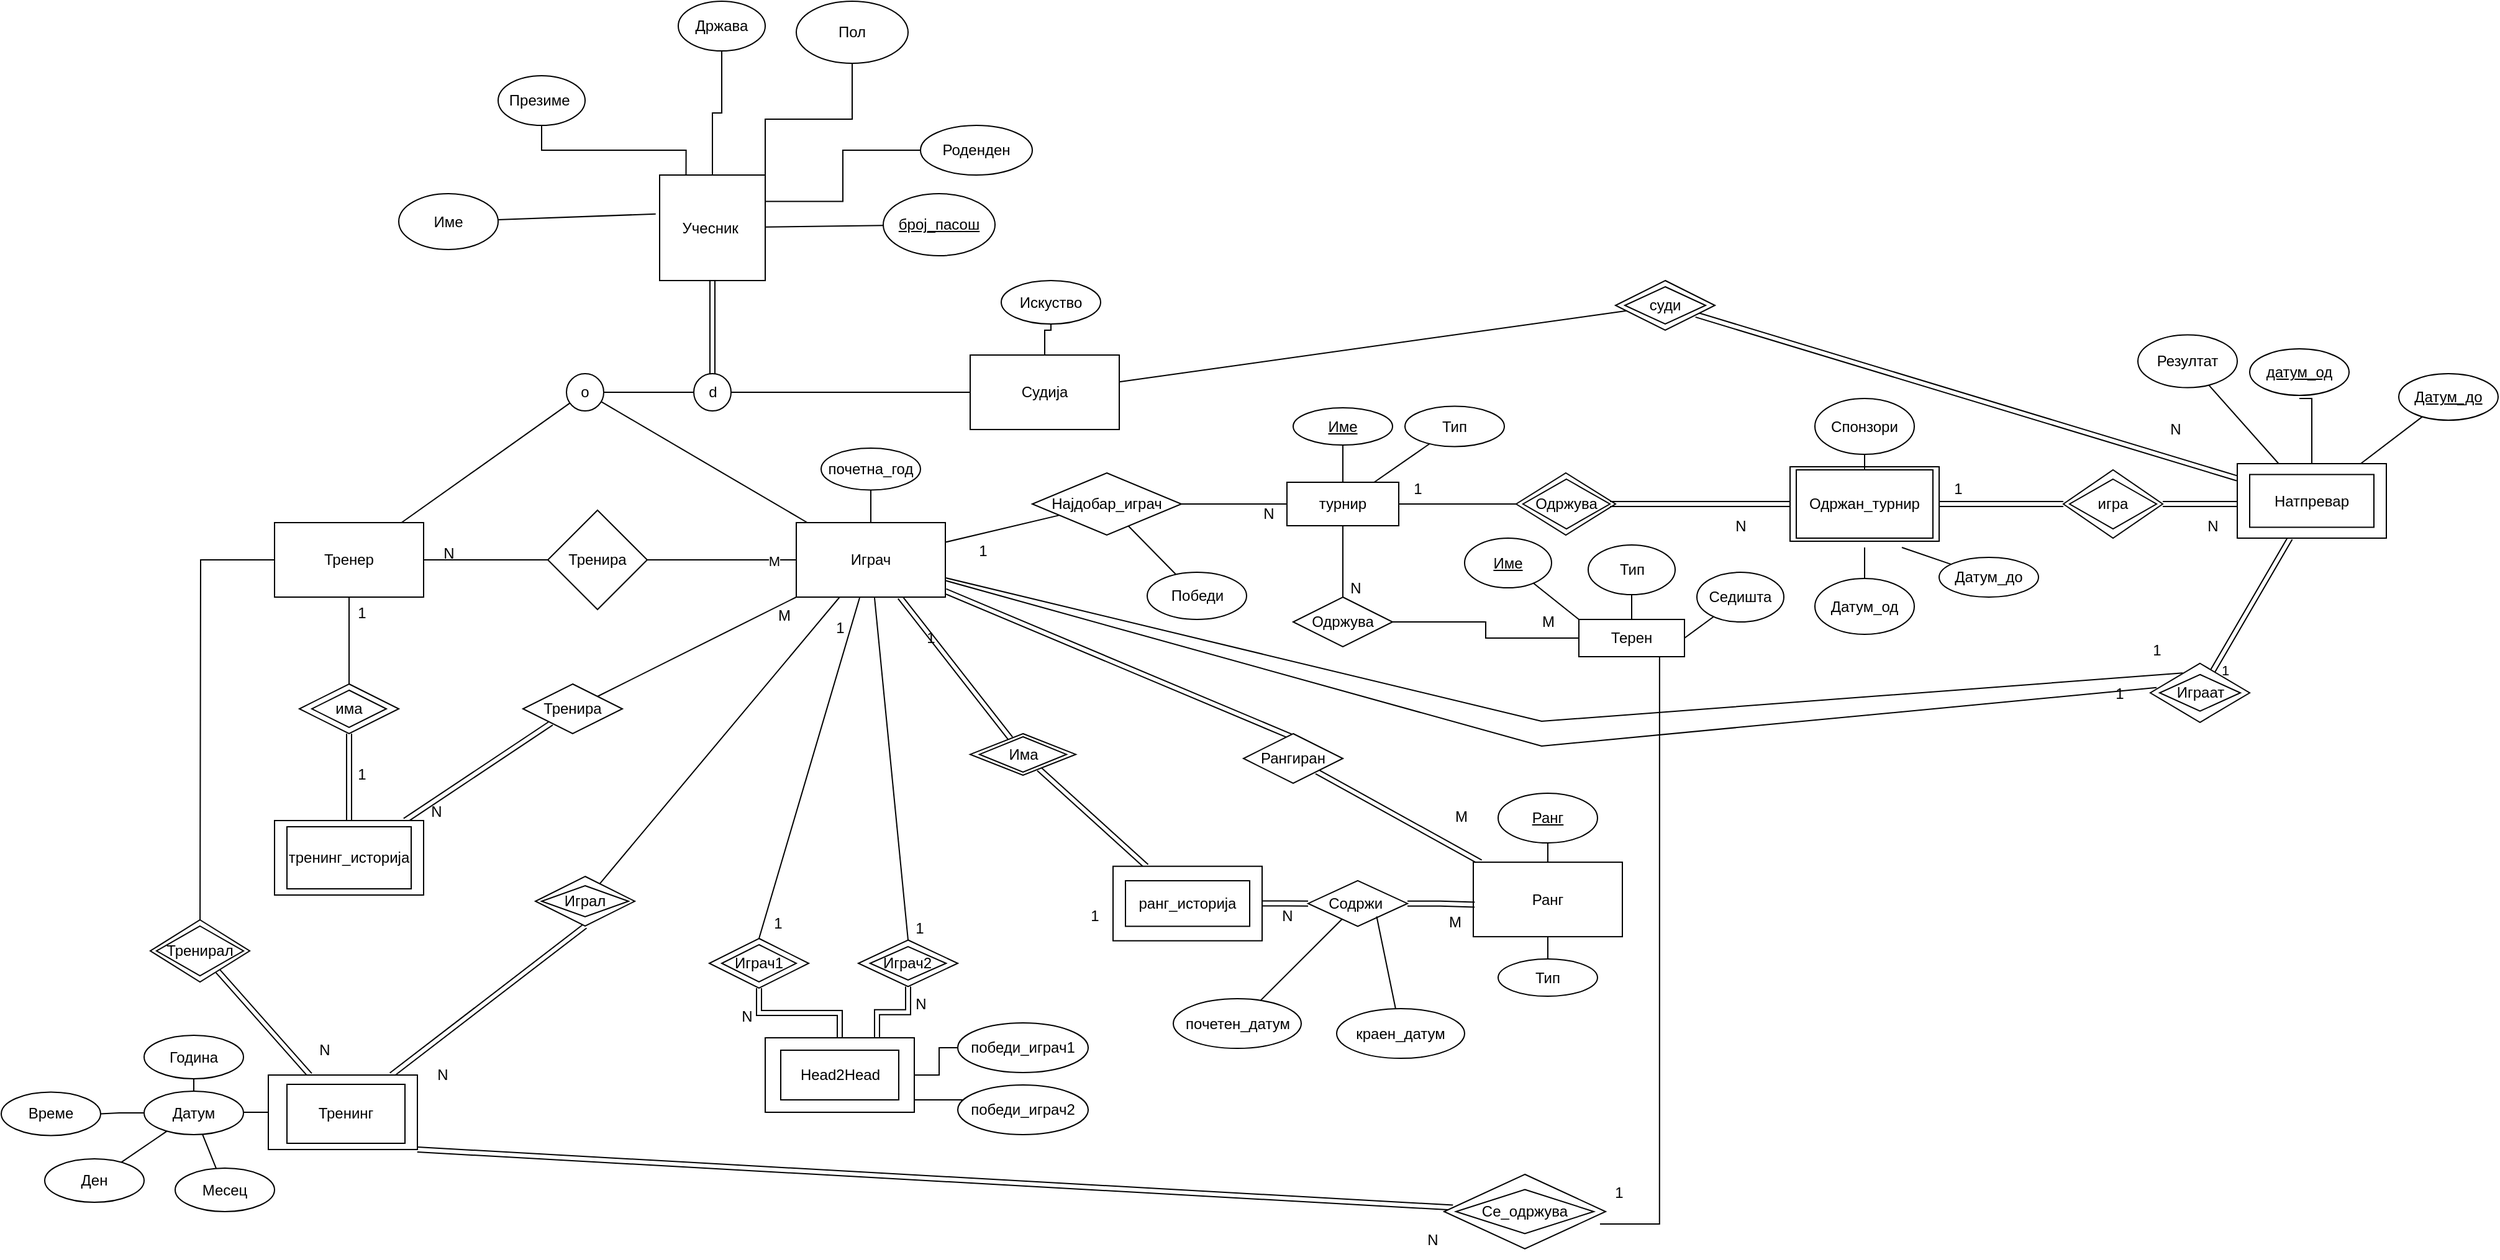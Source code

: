 <mxfile version="24.7.17">
  <diagram name="Page-1" id="1AF53BzrMlz5w-uG3z8q">
    <mxGraphModel dx="2288" dy="1033" grid="1" gridSize="10" guides="1" tooltips="1" connect="1" arrows="1" fold="1" page="1" pageScale="1" pageWidth="827" pageHeight="1169" math="0" shadow="0">
      <root>
        <mxCell id="0" />
        <mxCell id="1" parent="0" />
        <mxCell id="jtV1YDejPFFgnhrzzbx9-8" value="" style="edgeStyle=orthogonalEdgeStyle;rounded=0;orthogonalLoop=1;jettySize=auto;html=1;endArrow=none;endFill=0;" edge="1" parent="1" source="jtV1YDejPFFgnhrzzbx9-1" target="jtV1YDejPFFgnhrzzbx9-7">
          <mxGeometry relative="1" as="geometry" />
        </mxCell>
        <mxCell id="jtV1YDejPFFgnhrzzbx9-19" value="" style="rounded=0;orthogonalLoop=1;jettySize=auto;html=1;endArrow=none;endFill=0;" edge="1" parent="1" source="jtV1YDejPFFgnhrzzbx9-1" target="jtV1YDejPFFgnhrzzbx9-18">
          <mxGeometry relative="1" as="geometry" />
        </mxCell>
        <mxCell id="jtV1YDejPFFgnhrzzbx9-22" value="" style="edgeStyle=orthogonalEdgeStyle;rounded=0;orthogonalLoop=1;jettySize=auto;html=1;endArrow=none;endFill=0;shape=link;" edge="1" parent="1" source="jtV1YDejPFFgnhrzzbx9-1" target="jtV1YDejPFFgnhrzzbx9-21">
          <mxGeometry relative="1" as="geometry" />
        </mxCell>
        <mxCell id="jtV1YDejPFFgnhrzzbx9-1" value="Учесник&amp;nbsp;" style="whiteSpace=wrap;html=1;aspect=fixed;" vertex="1" parent="1">
          <mxGeometry x="220" y="260" width="85" height="85" as="geometry" />
        </mxCell>
        <mxCell id="jtV1YDejPFFgnhrzzbx9-7" value="Држава" style="ellipse;whiteSpace=wrap;html=1;" vertex="1" parent="1">
          <mxGeometry x="235" y="120" width="70" height="40" as="geometry" />
        </mxCell>
        <mxCell id="jtV1YDejPFFgnhrzzbx9-10" value="" style="edgeStyle=orthogonalEdgeStyle;rounded=0;orthogonalLoop=1;jettySize=auto;html=1;endArrow=none;endFill=0;exitX=1;exitY=0;exitDx=0;exitDy=0;" edge="1" target="jtV1YDejPFFgnhrzzbx9-11" parent="1" source="jtV1YDejPFFgnhrzzbx9-1">
          <mxGeometry relative="1" as="geometry">
            <mxPoint x="410" y="240" as="sourcePoint" />
          </mxGeometry>
        </mxCell>
        <mxCell id="jtV1YDejPFFgnhrzzbx9-11" value="Пол" style="ellipse;whiteSpace=wrap;html=1;" vertex="1" parent="1">
          <mxGeometry x="330" y="120" width="90" height="50" as="geometry" />
        </mxCell>
        <mxCell id="jtV1YDejPFFgnhrzzbx9-12" value="" style="edgeStyle=orthogonalEdgeStyle;rounded=0;orthogonalLoop=1;jettySize=auto;html=1;endArrow=none;endFill=0;exitX=1;exitY=0.25;exitDx=0;exitDy=0;entryX=0;entryY=0.5;entryDx=0;entryDy=0;" edge="1" target="jtV1YDejPFFgnhrzzbx9-13" parent="1" source="jtV1YDejPFFgnhrzzbx9-1">
          <mxGeometry relative="1" as="geometry">
            <mxPoint x="680" y="215" as="sourcePoint" />
          </mxGeometry>
        </mxCell>
        <mxCell id="jtV1YDejPFFgnhrzzbx9-13" value="Роденден" style="ellipse;whiteSpace=wrap;html=1;" vertex="1" parent="1">
          <mxGeometry x="430" y="220" width="90" height="40" as="geometry" />
        </mxCell>
        <mxCell id="jtV1YDejPFFgnhrzzbx9-14" value="" style="edgeStyle=orthogonalEdgeStyle;rounded=0;orthogonalLoop=1;jettySize=auto;html=1;endArrow=none;endFill=0;exitX=0.25;exitY=0;exitDx=0;exitDy=0;" edge="1" target="jtV1YDejPFFgnhrzzbx9-15" parent="1" source="jtV1YDejPFFgnhrzzbx9-1">
          <mxGeometry relative="1" as="geometry">
            <mxPoint x="120" y="310" as="sourcePoint" />
          </mxGeometry>
        </mxCell>
        <mxCell id="jtV1YDejPFFgnhrzzbx9-15" value="Презиме&amp;nbsp;" style="ellipse;whiteSpace=wrap;html=1;" vertex="1" parent="1">
          <mxGeometry x="90" y="180" width="70" height="40" as="geometry" />
        </mxCell>
        <mxCell id="jtV1YDejPFFgnhrzzbx9-16" value="" style="rounded=0;orthogonalLoop=1;jettySize=auto;html=1;endArrow=none;endFill=0;exitX=-0.037;exitY=0.369;exitDx=0;exitDy=0;exitPerimeter=0;" edge="1" target="jtV1YDejPFFgnhrzzbx9-17" parent="1" source="jtV1YDejPFFgnhrzzbx9-1">
          <mxGeometry relative="1" as="geometry">
            <mxPoint x="170" y="510" as="sourcePoint" />
          </mxGeometry>
        </mxCell>
        <mxCell id="jtV1YDejPFFgnhrzzbx9-17" value="Име" style="ellipse;whiteSpace=wrap;html=1;" vertex="1" parent="1">
          <mxGeometry x="10" y="275" width="80" height="45" as="geometry" />
        </mxCell>
        <mxCell id="jtV1YDejPFFgnhrzzbx9-18" value="&lt;u&gt;број_пасош&lt;/u&gt;" style="ellipse;whiteSpace=wrap;html=1;" vertex="1" parent="1">
          <mxGeometry x="400" y="275" width="90" height="50" as="geometry" />
        </mxCell>
        <mxCell id="jtV1YDejPFFgnhrzzbx9-26" value="" style="edgeStyle=orthogonalEdgeStyle;rounded=0;orthogonalLoop=1;jettySize=auto;html=1;endArrow=none;endFill=0;" edge="1" parent="1" source="jtV1YDejPFFgnhrzzbx9-21" target="jtV1YDejPFFgnhrzzbx9-25">
          <mxGeometry relative="1" as="geometry" />
        </mxCell>
        <mxCell id="jtV1YDejPFFgnhrzzbx9-39" value="" style="edgeStyle=orthogonalEdgeStyle;rounded=0;orthogonalLoop=1;jettySize=auto;html=1;endArrow=none;endFill=0;" edge="1" parent="1" source="jtV1YDejPFFgnhrzzbx9-21" target="jtV1YDejPFFgnhrzzbx9-38">
          <mxGeometry relative="1" as="geometry" />
        </mxCell>
        <mxCell id="jtV1YDejPFFgnhrzzbx9-21" value="d" style="ellipse;whiteSpace=wrap;html=1;" vertex="1" parent="1">
          <mxGeometry x="247.5" y="420" width="30" height="30" as="geometry" />
        </mxCell>
        <mxCell id="jtV1YDejPFFgnhrzzbx9-28" value="" style="rounded=0;orthogonalLoop=1;jettySize=auto;html=1;endArrow=none;endFill=0;" edge="1" parent="1" source="jtV1YDejPFFgnhrzzbx9-25" target="jtV1YDejPFFgnhrzzbx9-27">
          <mxGeometry relative="1" as="geometry" />
        </mxCell>
        <mxCell id="jtV1YDejPFFgnhrzzbx9-31" value="" style="rounded=0;orthogonalLoop=1;jettySize=auto;html=1;endArrow=none;endFill=0;" edge="1" parent="1" source="jtV1YDejPFFgnhrzzbx9-25" target="jtV1YDejPFFgnhrzzbx9-30">
          <mxGeometry relative="1" as="geometry" />
        </mxCell>
        <mxCell id="jtV1YDejPFFgnhrzzbx9-25" value="o" style="ellipse;whiteSpace=wrap;html=1;" vertex="1" parent="1">
          <mxGeometry x="145" y="420" width="30" height="30" as="geometry" />
        </mxCell>
        <mxCell id="jtV1YDejPFFgnhrzzbx9-34" style="edgeStyle=orthogonalEdgeStyle;rounded=0;orthogonalLoop=1;jettySize=auto;html=1;exitX=0;exitY=0.5;exitDx=0;exitDy=0;entryX=1;entryY=0.5;entryDx=0;entryDy=0;endArrow=none;endFill=0;" edge="1" parent="1" source="jtV1YDejPFFgnhrzzbx9-27" target="jtV1YDejPFFgnhrzzbx9-32">
          <mxGeometry relative="1" as="geometry" />
        </mxCell>
        <mxCell id="jtV1YDejPFFgnhrzzbx9-37" value="M" style="edgeLabel;html=1;align=center;verticalAlign=middle;resizable=0;points=[];" vertex="1" connectable="0" parent="jtV1YDejPFFgnhrzzbx9-34">
          <mxGeometry x="-0.7" y="1" relative="1" as="geometry">
            <mxPoint as="offset" />
          </mxGeometry>
        </mxCell>
        <mxCell id="jtV1YDejPFFgnhrzzbx9-57" value="" style="edgeStyle=orthogonalEdgeStyle;rounded=0;orthogonalLoop=1;jettySize=auto;html=1;endArrow=none;endFill=0;" edge="1" parent="1" source="jtV1YDejPFFgnhrzzbx9-27" target="jtV1YDejPFFgnhrzzbx9-56">
          <mxGeometry relative="1" as="geometry" />
        </mxCell>
        <mxCell id="jtV1YDejPFFgnhrzzbx9-87" value="" style="rounded=0;orthogonalLoop=1;jettySize=auto;html=1;endArrow=none;endFill=0;entryX=0.5;entryY=0;entryDx=0;entryDy=0;" edge="1" parent="1" source="jtV1YDejPFFgnhrzzbx9-27" target="jtV1YDejPFFgnhrzzbx9-90">
          <mxGeometry relative="1" as="geometry">
            <mxPoint x="340" y="790" as="targetPoint" />
          </mxGeometry>
        </mxCell>
        <mxCell id="jtV1YDejPFFgnhrzzbx9-89" value="" style="rounded=0;orthogonalLoop=1;jettySize=auto;html=1;endArrow=none;endFill=0;entryX=0.5;entryY=0;entryDx=0;entryDy=0;" edge="1" parent="1" source="jtV1YDejPFFgnhrzzbx9-27" target="jtV1YDejPFFgnhrzzbx9-88">
          <mxGeometry relative="1" as="geometry">
            <mxPoint x="420" y="800" as="targetPoint" />
          </mxGeometry>
        </mxCell>
        <mxCell id="jtV1YDejPFFgnhrzzbx9-124" value="" style="rounded=0;orthogonalLoop=1;jettySize=auto;html=1;shape=link;" edge="1" parent="1" source="jtV1YDejPFFgnhrzzbx9-27" target="jtV1YDejPFFgnhrzzbx9-123">
          <mxGeometry relative="1" as="geometry" />
        </mxCell>
        <mxCell id="jtV1YDejPFFgnhrzzbx9-135" value="" style="rounded=0;orthogonalLoop=1;jettySize=auto;html=1;endArrow=none;endFill=0;shape=link;" edge="1" parent="1" source="jtV1YDejPFFgnhrzzbx9-27">
          <mxGeometry relative="1" as="geometry">
            <mxPoint x="730" y="713" as="targetPoint" />
          </mxGeometry>
        </mxCell>
        <mxCell id="jtV1YDejPFFgnhrzzbx9-156" value="" style="rounded=0;orthogonalLoop=1;jettySize=auto;html=1;endArrow=none;endFill=0;" edge="1" parent="1" source="jtV1YDejPFFgnhrzzbx9-27" target="jtV1YDejPFFgnhrzzbx9-157">
          <mxGeometry relative="1" as="geometry">
            <mxPoint x="510" y="530" as="targetPoint" />
          </mxGeometry>
        </mxCell>
        <mxCell id="jtV1YDejPFFgnhrzzbx9-27" value="Играч" style="whiteSpace=wrap;html=1;" vertex="1" parent="1">
          <mxGeometry x="330" y="540" width="120" height="60" as="geometry" />
        </mxCell>
        <mxCell id="jtV1YDejPFFgnhrzzbx9-33" value="" style="edgeStyle=orthogonalEdgeStyle;rounded=0;orthogonalLoop=1;jettySize=auto;html=1;endArrow=none;endFill=0;" edge="1" parent="1" source="jtV1YDejPFFgnhrzzbx9-30" target="jtV1YDejPFFgnhrzzbx9-32">
          <mxGeometry relative="1" as="geometry" />
        </mxCell>
        <mxCell id="jtV1YDejPFFgnhrzzbx9-59" value="" style="edgeStyle=orthogonalEdgeStyle;rounded=0;orthogonalLoop=1;jettySize=auto;html=1;endArrow=none;endFill=0;" edge="1" parent="1" source="jtV1YDejPFFgnhrzzbx9-30" target="jtV1YDejPFFgnhrzzbx9-58">
          <mxGeometry relative="1" as="geometry" />
        </mxCell>
        <mxCell id="jtV1YDejPFFgnhrzzbx9-72" value="" style="edgeStyle=orthogonalEdgeStyle;rounded=0;orthogonalLoop=1;jettySize=auto;html=1;strokeWidth=1;endArrow=none;endFill=0;" edge="1" parent="1" source="jtV1YDejPFFgnhrzzbx9-30">
          <mxGeometry relative="1" as="geometry">
            <mxPoint x="-149.96" y="860.04" as="targetPoint" />
          </mxGeometry>
        </mxCell>
        <mxCell id="jtV1YDejPFFgnhrzzbx9-30" value="Тренер" style="whiteSpace=wrap;html=1;" vertex="1" parent="1">
          <mxGeometry x="-90" y="540" width="120" height="60" as="geometry" />
        </mxCell>
        <mxCell id="jtV1YDejPFFgnhrzzbx9-32" value="Тренира" style="rhombus;whiteSpace=wrap;html=1;" vertex="1" parent="1">
          <mxGeometry x="130" y="530" width="80" height="80" as="geometry" />
        </mxCell>
        <mxCell id="jtV1YDejPFFgnhrzzbx9-35" value="N" style="text;html=1;align=center;verticalAlign=middle;resizable=0;points=[];autosize=1;strokeColor=none;fillColor=none;" vertex="1" parent="1">
          <mxGeometry x="35" y="550" width="30" height="30" as="geometry" />
        </mxCell>
        <mxCell id="jtV1YDejPFFgnhrzzbx9-41" value="" style="edgeStyle=orthogonalEdgeStyle;rounded=0;orthogonalLoop=1;jettySize=auto;html=1;endArrow=none;endFill=0;" edge="1" parent="1" source="jtV1YDejPFFgnhrzzbx9-38" target="jtV1YDejPFFgnhrzzbx9-40">
          <mxGeometry relative="1" as="geometry" />
        </mxCell>
        <mxCell id="jtV1YDejPFFgnhrzzbx9-43" value="" style="rounded=0;orthogonalLoop=1;jettySize=auto;html=1;endArrow=none;endFill=0;" edge="1" parent="1" source="jtV1YDejPFFgnhrzzbx9-38" target="jtV1YDejPFFgnhrzzbx9-42">
          <mxGeometry relative="1" as="geometry" />
        </mxCell>
        <mxCell id="jtV1YDejPFFgnhrzzbx9-38" value="Судија" style="whiteSpace=wrap;html=1;" vertex="1" parent="1">
          <mxGeometry x="470" y="405" width="120" height="60" as="geometry" />
        </mxCell>
        <mxCell id="jtV1YDejPFFgnhrzzbx9-40" value="Искуство" style="ellipse;whiteSpace=wrap;html=1;" vertex="1" parent="1">
          <mxGeometry x="495" y="345" width="80" height="35" as="geometry" />
        </mxCell>
        <mxCell id="jtV1YDejPFFgnhrzzbx9-48" value="" style="rounded=0;orthogonalLoop=1;jettySize=auto;html=1;endArrow=none;endFill=0;shape=link;" edge="1" parent="1" source="jtV1YDejPFFgnhrzzbx9-42" target="jtV1YDejPFFgnhrzzbx9-47">
          <mxGeometry relative="1" as="geometry" />
        </mxCell>
        <mxCell id="jtV1YDejPFFgnhrzzbx9-42" value="sudi" style="rhombus;whiteSpace=wrap;html=1;" vertex="1" parent="1">
          <mxGeometry x="989.5" y="345" width="80" height="40" as="geometry" />
        </mxCell>
        <mxCell id="jtV1YDejPFFgnhrzzbx9-44" value="суди" style="rhombus;whiteSpace=wrap;html=1;" vertex="1" parent="1">
          <mxGeometry x="997" y="350" width="65" height="30" as="geometry" />
        </mxCell>
        <mxCell id="jtV1YDejPFFgnhrzzbx9-51" value="" style="rounded=0;orthogonalLoop=1;jettySize=auto;html=1;endArrow=none;endFill=0;" edge="1" parent="1" source="jtV1YDejPFFgnhrzzbx9-47" target="jtV1YDejPFFgnhrzzbx9-50">
          <mxGeometry relative="1" as="geometry" />
        </mxCell>
        <mxCell id="jtV1YDejPFFgnhrzzbx9-53" value="" style="rounded=0;orthogonalLoop=1;jettySize=auto;html=1;endArrow=none;endFill=0;" edge="1" parent="1" source="jtV1YDejPFFgnhrzzbx9-47" target="jtV1YDejPFFgnhrzzbx9-52">
          <mxGeometry relative="1" as="geometry" />
        </mxCell>
        <mxCell id="jtV1YDejPFFgnhrzzbx9-55" value="" style="edgeStyle=orthogonalEdgeStyle;rounded=0;orthogonalLoop=1;jettySize=auto;html=1;endArrow=none;endFill=0;" edge="1" parent="1" source="jtV1YDejPFFgnhrzzbx9-47">
          <mxGeometry relative="1" as="geometry">
            <mxPoint x="1540" y="440" as="targetPoint" />
            <Array as="points">
              <mxPoint x="1550" y="440" />
            </Array>
          </mxGeometry>
        </mxCell>
        <mxCell id="jtV1YDejPFFgnhrzzbx9-197" value="" style="rounded=0;orthogonalLoop=1;jettySize=auto;html=1;shape=link;" edge="1" parent="1" source="jtV1YDejPFFgnhrzzbx9-47" target="jtV1YDejPFFgnhrzzbx9-196">
          <mxGeometry relative="1" as="geometry" />
        </mxCell>
        <mxCell id="jtV1YDejPFFgnhrzzbx9-199" value="1" style="edgeLabel;html=1;align=center;verticalAlign=middle;resizable=0;points=[];" vertex="1" connectable="0" parent="jtV1YDejPFFgnhrzzbx9-197">
          <mxGeometry x="0.722" relative="1" as="geometry">
            <mxPoint x="1" y="14" as="offset" />
          </mxGeometry>
        </mxCell>
        <mxCell id="jtV1YDejPFFgnhrzzbx9-47" value="" style="whiteSpace=wrap;html=1;" vertex="1" parent="1">
          <mxGeometry x="1490" y="492.5" width="120" height="60" as="geometry" />
        </mxCell>
        <mxCell id="jtV1YDejPFFgnhrzzbx9-49" value="Натпревар" style="rounded=0;whiteSpace=wrap;html=1;" vertex="1" parent="1">
          <mxGeometry x="1500" y="501.25" width="100" height="42.5" as="geometry" />
        </mxCell>
        <mxCell id="jtV1YDejPFFgnhrzzbx9-50" value="Резултат" style="ellipse;whiteSpace=wrap;html=1;" vertex="1" parent="1">
          <mxGeometry x="1410" y="388.75" width="80" height="42.5" as="geometry" />
        </mxCell>
        <mxCell id="jtV1YDejPFFgnhrzzbx9-52" value="&lt;u&gt;Датум_до&lt;/u&gt;" style="ellipse;whiteSpace=wrap;html=1;" vertex="1" parent="1">
          <mxGeometry x="1620" y="420" width="80" height="37.5" as="geometry" />
        </mxCell>
        <mxCell id="jtV1YDejPFFgnhrzzbx9-54" value="&lt;u&gt;датум_од&lt;/u&gt;" style="ellipse;whiteSpace=wrap;html=1;" vertex="1" parent="1">
          <mxGeometry x="1500" y="400" width="80" height="37.5" as="geometry" />
        </mxCell>
        <mxCell id="jtV1YDejPFFgnhrzzbx9-56" value="почетна_год" style="ellipse;whiteSpace=wrap;html=1;" vertex="1" parent="1">
          <mxGeometry x="350" y="480" width="80" height="33.75" as="geometry" />
        </mxCell>
        <mxCell id="jtV1YDejPFFgnhrzzbx9-63" value="" style="edgeStyle=orthogonalEdgeStyle;rounded=0;orthogonalLoop=1;jettySize=auto;html=1;endArrow=none;endFill=0;shape=link;" edge="1" parent="1" source="jtV1YDejPFFgnhrzzbx9-58" target="jtV1YDejPFFgnhrzzbx9-62">
          <mxGeometry relative="1" as="geometry" />
        </mxCell>
        <mxCell id="jtV1YDejPFFgnhrzzbx9-58" value="" style="rhombus;whiteSpace=wrap;html=1;" vertex="1" parent="1">
          <mxGeometry x="-70" y="670" width="80" height="40" as="geometry" />
        </mxCell>
        <mxCell id="jtV1YDejPFFgnhrzzbx9-60" value="има" style="rhombus;whiteSpace=wrap;html=1;" vertex="1" parent="1">
          <mxGeometry x="-60" y="675" width="60" height="30" as="geometry" />
        </mxCell>
        <mxCell id="jtV1YDejPFFgnhrzzbx9-61" value="1" style="text;html=1;align=center;verticalAlign=middle;resizable=0;points=[];autosize=1;strokeColor=none;fillColor=none;" vertex="1" parent="1">
          <mxGeometry x="-35" y="598" width="30" height="30" as="geometry" />
        </mxCell>
        <mxCell id="jtV1YDejPFFgnhrzzbx9-67" value="" style="rounded=0;orthogonalLoop=1;jettySize=auto;html=1;endArrow=none;endFill=0;shape=link;" edge="1" parent="1" source="jtV1YDejPFFgnhrzzbx9-62" target="jtV1YDejPFFgnhrzzbx9-66">
          <mxGeometry relative="1" as="geometry" />
        </mxCell>
        <mxCell id="jtV1YDejPFFgnhrzzbx9-62" value="" style="whiteSpace=wrap;html=1;" vertex="1" parent="1">
          <mxGeometry x="-90" y="780" width="120" height="60" as="geometry" />
        </mxCell>
        <mxCell id="jtV1YDejPFFgnhrzzbx9-64" value="тренинг_историја" style="whiteSpace=wrap;html=1;" vertex="1" parent="1">
          <mxGeometry x="-80" y="785" width="100" height="50" as="geometry" />
        </mxCell>
        <mxCell id="jtV1YDejPFFgnhrzzbx9-65" value="1" style="text;html=1;align=center;verticalAlign=middle;resizable=0;points=[];autosize=1;strokeColor=none;fillColor=none;" vertex="1" parent="1">
          <mxGeometry x="-35" y="728" width="30" height="30" as="geometry" />
        </mxCell>
        <mxCell id="jtV1YDejPFFgnhrzzbx9-69" style="rounded=0;orthogonalLoop=1;jettySize=auto;html=1;entryX=0;entryY=1;entryDx=0;entryDy=0;strokeWidth=1;endArrow=none;endFill=0;" edge="1" parent="1" source="jtV1YDejPFFgnhrzzbx9-66" target="jtV1YDejPFFgnhrzzbx9-27">
          <mxGeometry relative="1" as="geometry" />
        </mxCell>
        <mxCell id="jtV1YDejPFFgnhrzzbx9-66" value="Тренира" style="rhombus;whiteSpace=wrap;html=1;" vertex="1" parent="1">
          <mxGeometry x="110" y="670" width="80" height="40" as="geometry" />
        </mxCell>
        <mxCell id="jtV1YDejPFFgnhrzzbx9-68" value="N" style="text;html=1;align=center;verticalAlign=middle;resizable=0;points=[];autosize=1;strokeColor=none;fillColor=none;" vertex="1" parent="1">
          <mxGeometry x="25" y="758" width="30" height="30" as="geometry" />
        </mxCell>
        <mxCell id="jtV1YDejPFFgnhrzzbx9-70" value="M" style="text;html=1;align=center;verticalAlign=middle;resizable=0;points=[];autosize=1;strokeColor=none;fillColor=none;" vertex="1" parent="1">
          <mxGeometry x="305" y="600" width="30" height="30" as="geometry" />
        </mxCell>
        <mxCell id="jtV1YDejPFFgnhrzzbx9-76" value="" style="rounded=0;orthogonalLoop=1;jettySize=auto;html=1;shape=link;" edge="1" parent="1" source="jtV1YDejPFFgnhrzzbx9-73" target="jtV1YDejPFFgnhrzzbx9-75">
          <mxGeometry relative="1" as="geometry" />
        </mxCell>
        <mxCell id="jtV1YDejPFFgnhrzzbx9-73" value="" style="rhombus;whiteSpace=wrap;html=1;" vertex="1" parent="1">
          <mxGeometry x="-190" y="860" width="80" height="50" as="geometry" />
        </mxCell>
        <mxCell id="jtV1YDejPFFgnhrzzbx9-74" value="Тренирал" style="rhombus;whiteSpace=wrap;html=1;" vertex="1" parent="1">
          <mxGeometry x="-185" y="865" width="70" height="40" as="geometry" />
        </mxCell>
        <mxCell id="jtV1YDejPFFgnhrzzbx9-80" value="" style="rounded=0;orthogonalLoop=1;jettySize=auto;html=1;endArrow=none;endFill=0;entryX=0.5;entryY=1;entryDx=0;entryDy=0;shape=link;" edge="1" parent="1" source="jtV1YDejPFFgnhrzzbx9-75" target="jtV1YDejPFFgnhrzzbx9-81">
          <mxGeometry relative="1" as="geometry">
            <mxPoint x="105" y="1015" as="targetPoint" />
          </mxGeometry>
        </mxCell>
        <mxCell id="jtV1YDejPFFgnhrzzbx9-108" value="" style="edgeStyle=orthogonalEdgeStyle;rounded=0;orthogonalLoop=1;jettySize=auto;html=1;endArrow=none;endFill=0;" edge="1" parent="1" source="jtV1YDejPFFgnhrzzbx9-75" target="jtV1YDejPFFgnhrzzbx9-107">
          <mxGeometry relative="1" as="geometry" />
        </mxCell>
        <mxCell id="jtV1YDejPFFgnhrzzbx9-75" value="" style="whiteSpace=wrap;html=1;" vertex="1" parent="1">
          <mxGeometry x="-95" y="985" width="120" height="60" as="geometry" />
        </mxCell>
        <mxCell id="jtV1YDejPFFgnhrzzbx9-119" value="" style="rounded=0;orthogonalLoop=1;jettySize=auto;html=1;exitX=1;exitY=1;exitDx=0;exitDy=0;shape=link;" edge="1" parent="1" source="jtV1YDejPFFgnhrzzbx9-75" target="jtV1YDejPFFgnhrzzbx9-118">
          <mxGeometry relative="1" as="geometry" />
        </mxCell>
        <mxCell id="jtV1YDejPFFgnhrzzbx9-77" value="Тренинг" style="whiteSpace=wrap;html=1;" vertex="1" parent="1">
          <mxGeometry x="-80" y="992.5" width="95" height="47.5" as="geometry" />
        </mxCell>
        <mxCell id="jtV1YDejPFFgnhrzzbx9-78" value="N" style="text;html=1;align=center;verticalAlign=middle;resizable=0;points=[];autosize=1;strokeColor=none;fillColor=none;" vertex="1" parent="1">
          <mxGeometry x="-65" y="950" width="30" height="30" as="geometry" />
        </mxCell>
        <mxCell id="jtV1YDejPFFgnhrzzbx9-83" style="rounded=0;orthogonalLoop=1;jettySize=auto;html=1;endArrow=none;endFill=0;" edge="1" parent="1" source="jtV1YDejPFFgnhrzzbx9-81" target="jtV1YDejPFFgnhrzzbx9-27">
          <mxGeometry relative="1" as="geometry" />
        </mxCell>
        <mxCell id="jtV1YDejPFFgnhrzzbx9-81" value="" style="rhombus;whiteSpace=wrap;html=1;" vertex="1" parent="1">
          <mxGeometry x="120" y="825" width="80" height="40" as="geometry" />
        </mxCell>
        <mxCell id="jtV1YDejPFFgnhrzzbx9-82" value="Играл" style="rhombus;whiteSpace=wrap;html=1;" vertex="1" parent="1">
          <mxGeometry x="125" y="832.5" width="70" height="25" as="geometry" />
        </mxCell>
        <mxCell id="jtV1YDejPFFgnhrzzbx9-84" value="1" style="text;html=1;align=center;verticalAlign=middle;resizable=0;points=[];autosize=1;strokeColor=none;fillColor=none;" vertex="1" parent="1">
          <mxGeometry x="350" y="610" width="30" height="30" as="geometry" />
        </mxCell>
        <mxCell id="jtV1YDejPFFgnhrzzbx9-85" value="N" style="text;html=1;align=center;verticalAlign=middle;resizable=0;points=[];autosize=1;strokeColor=none;fillColor=none;" vertex="1" parent="1">
          <mxGeometry x="30" y="970" width="30" height="30" as="geometry" />
        </mxCell>
        <mxCell id="jtV1YDejPFFgnhrzzbx9-97" style="edgeStyle=orthogonalEdgeStyle;rounded=0;orthogonalLoop=1;jettySize=auto;html=1;entryX=0.75;entryY=0;entryDx=0;entryDy=0;shape=link;" edge="1" parent="1" source="jtV1YDejPFFgnhrzzbx9-88" target="jtV1YDejPFFgnhrzzbx9-95">
          <mxGeometry relative="1" as="geometry" />
        </mxCell>
        <mxCell id="jtV1YDejPFFgnhrzzbx9-88" value="" style="rhombus;whiteSpace=wrap;html=1;" vertex="1" parent="1">
          <mxGeometry x="380" y="876.25" width="80" height="37.5" as="geometry" />
        </mxCell>
        <mxCell id="jtV1YDejPFFgnhrzzbx9-96" value="" style="edgeStyle=orthogonalEdgeStyle;rounded=0;orthogonalLoop=1;jettySize=auto;html=1;shape=link;" edge="1" parent="1" source="jtV1YDejPFFgnhrzzbx9-90" target="jtV1YDejPFFgnhrzzbx9-95">
          <mxGeometry relative="1" as="geometry" />
        </mxCell>
        <mxCell id="jtV1YDejPFFgnhrzzbx9-90" value="" style="rhombus;whiteSpace=wrap;html=1;" vertex="1" parent="1">
          <mxGeometry x="260" y="875" width="80" height="40" as="geometry" />
        </mxCell>
        <mxCell id="jtV1YDejPFFgnhrzzbx9-91" value="Играч2" style="rhombus;whiteSpace=wrap;html=1;" vertex="1" parent="1">
          <mxGeometry x="389.38" y="881.56" width="61.25" height="26.88" as="geometry" />
        </mxCell>
        <mxCell id="jtV1YDejPFFgnhrzzbx9-94" value="Играч1" style="rhombus;whiteSpace=wrap;html=1;" vertex="1" parent="1">
          <mxGeometry x="270" y="880" width="60" height="30" as="geometry" />
        </mxCell>
        <mxCell id="jtV1YDejPFFgnhrzzbx9-104" value="" style="edgeStyle=orthogonalEdgeStyle;rounded=0;orthogonalLoop=1;jettySize=auto;html=1;endArrow=none;endFill=0;" edge="1" parent="1" source="jtV1YDejPFFgnhrzzbx9-95" target="jtV1YDejPFFgnhrzzbx9-103">
          <mxGeometry relative="1" as="geometry" />
        </mxCell>
        <mxCell id="jtV1YDejPFFgnhrzzbx9-95" value="" style="whiteSpace=wrap;html=1;" vertex="1" parent="1">
          <mxGeometry x="305" y="955" width="120" height="60" as="geometry" />
        </mxCell>
        <mxCell id="jtV1YDejPFFgnhrzzbx9-98" value="Head2Head" style="whiteSpace=wrap;html=1;" vertex="1" parent="1">
          <mxGeometry x="317.5" y="965" width="95" height="40" as="geometry" />
        </mxCell>
        <mxCell id="jtV1YDejPFFgnhrzzbx9-99" value="1" style="text;html=1;align=center;verticalAlign=middle;resizable=0;points=[];autosize=1;strokeColor=none;fillColor=none;" vertex="1" parent="1">
          <mxGeometry x="300" y="848" width="30" height="30" as="geometry" />
        </mxCell>
        <mxCell id="jtV1YDejPFFgnhrzzbx9-100" value="1" style="text;html=1;align=center;verticalAlign=middle;resizable=0;points=[];autosize=1;strokeColor=none;fillColor=none;" vertex="1" parent="1">
          <mxGeometry x="414" y="851.56" width="30" height="30" as="geometry" />
        </mxCell>
        <mxCell id="jtV1YDejPFFgnhrzzbx9-101" value="N" style="text;html=1;align=center;verticalAlign=middle;resizable=0;points=[];autosize=1;strokeColor=none;fillColor=none;" vertex="1" parent="1">
          <mxGeometry x="415" y="913" width="30" height="30" as="geometry" />
        </mxCell>
        <mxCell id="jtV1YDejPFFgnhrzzbx9-102" value="N" style="text;html=1;align=center;verticalAlign=middle;resizable=0;points=[];autosize=1;strokeColor=none;fillColor=none;" vertex="1" parent="1">
          <mxGeometry x="275" y="923" width="30" height="30" as="geometry" />
        </mxCell>
        <mxCell id="jtV1YDejPFFgnhrzzbx9-103" value="победи_играч1" style="ellipse;whiteSpace=wrap;html=1;" vertex="1" parent="1">
          <mxGeometry x="460" y="943" width="105" height="40" as="geometry" />
        </mxCell>
        <mxCell id="jtV1YDejPFFgnhrzzbx9-105" value="" style="edgeStyle=orthogonalEdgeStyle;rounded=0;orthogonalLoop=1;jettySize=auto;html=1;endArrow=none;endFill=0;" edge="1" target="jtV1YDejPFFgnhrzzbx9-106" parent="1">
          <mxGeometry relative="1" as="geometry">
            <mxPoint x="425" y="1014.5" as="sourcePoint" />
            <Array as="points">
              <mxPoint x="425" y="1005" />
            </Array>
          </mxGeometry>
        </mxCell>
        <mxCell id="jtV1YDejPFFgnhrzzbx9-106" value="победи_играч2" style="ellipse;whiteSpace=wrap;html=1;" vertex="1" parent="1">
          <mxGeometry x="460" y="993" width="105" height="40" as="geometry" />
        </mxCell>
        <mxCell id="jtV1YDejPFFgnhrzzbx9-110" value="" style="edgeStyle=orthogonalEdgeStyle;rounded=0;orthogonalLoop=1;jettySize=auto;html=1;endArrow=none;endFill=0;" edge="1" parent="1" source="jtV1YDejPFFgnhrzzbx9-107" target="jtV1YDejPFFgnhrzzbx9-109">
          <mxGeometry relative="1" as="geometry" />
        </mxCell>
        <mxCell id="jtV1YDejPFFgnhrzzbx9-112" value="" style="edgeStyle=orthogonalEdgeStyle;rounded=0;orthogonalLoop=1;jettySize=auto;html=1;endArrow=none;endFill=0;" edge="1" parent="1" source="jtV1YDejPFFgnhrzzbx9-107" target="jtV1YDejPFFgnhrzzbx9-111">
          <mxGeometry relative="1" as="geometry" />
        </mxCell>
        <mxCell id="jtV1YDejPFFgnhrzzbx9-114" value="" style="rounded=0;orthogonalLoop=1;jettySize=auto;html=1;endArrow=none;endFill=0;" edge="1" parent="1" source="jtV1YDejPFFgnhrzzbx9-107" target="jtV1YDejPFFgnhrzzbx9-113">
          <mxGeometry relative="1" as="geometry" />
        </mxCell>
        <mxCell id="jtV1YDejPFFgnhrzzbx9-115" value="" style="edgeStyle=orthogonalEdgeStyle;rounded=0;orthogonalLoop=1;jettySize=auto;html=1;endArrow=none;endFill=0;" edge="1" parent="1" source="jtV1YDejPFFgnhrzzbx9-107" target="jtV1YDejPFFgnhrzzbx9-109">
          <mxGeometry relative="1" as="geometry" />
        </mxCell>
        <mxCell id="jtV1YDejPFFgnhrzzbx9-117" value="" style="rounded=0;orthogonalLoop=1;jettySize=auto;html=1;endArrow=none;endFill=0;" edge="1" parent="1" source="jtV1YDejPFFgnhrzzbx9-107" target="jtV1YDejPFFgnhrzzbx9-116">
          <mxGeometry relative="1" as="geometry" />
        </mxCell>
        <mxCell id="jtV1YDejPFFgnhrzzbx9-107" value="Датум" style="ellipse;whiteSpace=wrap;html=1;" vertex="1" parent="1">
          <mxGeometry x="-195" y="998" width="80" height="35" as="geometry" />
        </mxCell>
        <mxCell id="jtV1YDejPFFgnhrzzbx9-109" value="Година" style="ellipse;whiteSpace=wrap;html=1;" vertex="1" parent="1">
          <mxGeometry x="-195" y="953" width="80" height="35" as="geometry" />
        </mxCell>
        <mxCell id="jtV1YDejPFFgnhrzzbx9-111" value="Време" style="ellipse;whiteSpace=wrap;html=1;" vertex="1" parent="1">
          <mxGeometry x="-310" y="998.75" width="80" height="35" as="geometry" />
        </mxCell>
        <mxCell id="jtV1YDejPFFgnhrzzbx9-113" value="Ден" style="ellipse;whiteSpace=wrap;html=1;" vertex="1" parent="1">
          <mxGeometry x="-275" y="1052.5" width="80" height="35" as="geometry" />
        </mxCell>
        <mxCell id="jtV1YDejPFFgnhrzzbx9-116" value="Месец" style="ellipse;whiteSpace=wrap;html=1;" vertex="1" parent="1">
          <mxGeometry x="-170" y="1060" width="80" height="35" as="geometry" />
        </mxCell>
        <mxCell id="jtV1YDejPFFgnhrzzbx9-217" style="edgeStyle=orthogonalEdgeStyle;rounded=0;orthogonalLoop=1;jettySize=auto;html=1;entryX=0.764;entryY=1.011;entryDx=0;entryDy=0;endArrow=none;endFill=0;exitX=1;exitY=0.5;exitDx=0;exitDy=0;entryPerimeter=0;" edge="1" parent="1" target="jtV1YDejPFFgnhrzzbx9-207">
          <mxGeometry relative="1" as="geometry">
            <mxPoint x="977" y="1104.99" as="sourcePoint" />
            <mxPoint x="1025.285" y="657.9" as="targetPoint" />
            <Array as="points">
              <mxPoint x="1025" y="1105" />
            </Array>
          </mxGeometry>
        </mxCell>
        <mxCell id="jtV1YDejPFFgnhrzzbx9-118" value="" style="rhombus;whiteSpace=wrap;html=1;" vertex="1" parent="1">
          <mxGeometry x="851.5" y="1065" width="130" height="60" as="geometry" />
        </mxCell>
        <mxCell id="jtV1YDejPFFgnhrzzbx9-120" style="rounded=0;orthogonalLoop=1;jettySize=auto;html=1;entryX=0;entryY=0.5;entryDx=0;entryDy=0;" edge="1" parent="1" source="jtV1YDejPFFgnhrzzbx9-118" target="jtV1YDejPFFgnhrzzbx9-118">
          <mxGeometry relative="1" as="geometry" />
        </mxCell>
        <mxCell id="jtV1YDejPFFgnhrzzbx9-121" value="N" style="text;html=1;align=center;verticalAlign=middle;resizable=0;points=[];autosize=1;strokeColor=none;fillColor=none;" vertex="1" parent="1">
          <mxGeometry x="827" y="1103" width="30" height="30" as="geometry" />
        </mxCell>
        <mxCell id="jtV1YDejPFFgnhrzzbx9-122" value="Се_одржува" style="rhombus;whiteSpace=wrap;html=1;" vertex="1" parent="1">
          <mxGeometry x="861" y="1077.25" width="111" height="35.5" as="geometry" />
        </mxCell>
        <mxCell id="jtV1YDejPFFgnhrzzbx9-130" value="" style="rounded=0;orthogonalLoop=1;jettySize=auto;html=1;shape=link;" edge="1" parent="1" source="jtV1YDejPFFgnhrzzbx9-123" target="jtV1YDejPFFgnhrzzbx9-129">
          <mxGeometry relative="1" as="geometry" />
        </mxCell>
        <mxCell id="jtV1YDejPFFgnhrzzbx9-123" value="" style="rhombus;whiteSpace=wrap;html=1;" vertex="1" parent="1">
          <mxGeometry x="470" y="710" width="85" height="33.44" as="geometry" />
        </mxCell>
        <mxCell id="jtV1YDejPFFgnhrzzbx9-125" value="Има" style="rhombus;whiteSpace=wrap;html=1;" vertex="1" parent="1">
          <mxGeometry x="477.5" y="712.5" width="70" height="28.44" as="geometry" />
        </mxCell>
        <mxCell id="jtV1YDejPFFgnhrzzbx9-145" value="" style="edgeStyle=orthogonalEdgeStyle;rounded=0;orthogonalLoop=1;jettySize=auto;html=1;shape=link;" edge="1" parent="1" source="jtV1YDejPFFgnhrzzbx9-129" target="jtV1YDejPFFgnhrzzbx9-144">
          <mxGeometry relative="1" as="geometry" />
        </mxCell>
        <mxCell id="jtV1YDejPFFgnhrzzbx9-129" value="" style="whiteSpace=wrap;html=1;" vertex="1" parent="1">
          <mxGeometry x="585" y="816.84" width="120" height="60" as="geometry" />
        </mxCell>
        <mxCell id="jtV1YDejPFFgnhrzzbx9-131" value="ранг_историја" style="whiteSpace=wrap;html=1;" vertex="1" parent="1">
          <mxGeometry x="595" y="828.48" width="100" height="36.72" as="geometry" />
        </mxCell>
        <mxCell id="jtV1YDejPFFgnhrzzbx9-132" value="1" style="text;html=1;align=center;verticalAlign=middle;resizable=0;points=[];autosize=1;strokeColor=none;fillColor=none;" vertex="1" parent="1">
          <mxGeometry x="555" y="841.56" width="30" height="30" as="geometry" />
        </mxCell>
        <mxCell id="jtV1YDejPFFgnhrzzbx9-133" value="1" style="text;html=1;align=center;verticalAlign=middle;resizable=0;points=[];autosize=1;strokeColor=none;fillColor=none;" vertex="1" parent="1">
          <mxGeometry x="422.5" y="618" width="30" height="30" as="geometry" />
        </mxCell>
        <mxCell id="jtV1YDejPFFgnhrzzbx9-139" value="" style="rounded=0;orthogonalLoop=1;jettySize=auto;html=1;shape=link;" edge="1" parent="1" source="jtV1YDejPFFgnhrzzbx9-136" target="jtV1YDejPFFgnhrzzbx9-138">
          <mxGeometry relative="1" as="geometry" />
        </mxCell>
        <mxCell id="jtV1YDejPFFgnhrzzbx9-136" value="Рангиран" style="rhombus;whiteSpace=wrap;html=1;" vertex="1" parent="1">
          <mxGeometry x="690" y="710" width="80" height="40" as="geometry" />
        </mxCell>
        <mxCell id="jtV1YDejPFFgnhrzzbx9-141" value="" style="edgeStyle=orthogonalEdgeStyle;rounded=0;orthogonalLoop=1;jettySize=auto;html=1;endArrow=none;endFill=0;" edge="1" parent="1" source="jtV1YDejPFFgnhrzzbx9-138" target="jtV1YDejPFFgnhrzzbx9-140">
          <mxGeometry relative="1" as="geometry" />
        </mxCell>
        <mxCell id="jtV1YDejPFFgnhrzzbx9-143" value="" style="edgeStyle=orthogonalEdgeStyle;rounded=0;orthogonalLoop=1;jettySize=auto;html=1;endArrow=none;endFill=0;" edge="1" parent="1" source="jtV1YDejPFFgnhrzzbx9-138" target="jtV1YDejPFFgnhrzzbx9-142">
          <mxGeometry relative="1" as="geometry" />
        </mxCell>
        <mxCell id="jtV1YDejPFFgnhrzzbx9-138" value="Ранг" style="whiteSpace=wrap;html=1;" vertex="1" parent="1">
          <mxGeometry x="875" y="813.56" width="120" height="60" as="geometry" />
        </mxCell>
        <mxCell id="jtV1YDejPFFgnhrzzbx9-140" value="&lt;u&gt;Ранг&lt;/u&gt;" style="ellipse;whiteSpace=wrap;html=1;" vertex="1" parent="1">
          <mxGeometry x="895" y="758" width="80" height="40" as="geometry" />
        </mxCell>
        <mxCell id="jtV1YDejPFFgnhrzzbx9-142" value="Тип" style="ellipse;whiteSpace=wrap;html=1;" vertex="1" parent="1">
          <mxGeometry x="895" y="891.56" width="80" height="30" as="geometry" />
        </mxCell>
        <mxCell id="jtV1YDejPFFgnhrzzbx9-152" value="" style="rounded=0;orthogonalLoop=1;jettySize=auto;html=1;endArrow=none;endFill=0;" edge="1" parent="1" source="jtV1YDejPFFgnhrzzbx9-144" target="jtV1YDejPFFgnhrzzbx9-151">
          <mxGeometry relative="1" as="geometry" />
        </mxCell>
        <mxCell id="jtV1YDejPFFgnhrzzbx9-144" value="Содржи&amp;nbsp;" style="rhombus;whiteSpace=wrap;html=1;" vertex="1" parent="1">
          <mxGeometry x="742" y="828.48" width="80" height="36.72" as="geometry" />
        </mxCell>
        <mxCell id="jtV1YDejPFFgnhrzzbx9-146" style="edgeStyle=orthogonalEdgeStyle;rounded=0;orthogonalLoop=1;jettySize=auto;html=1;entryX=0.009;entryY=0.57;entryDx=0;entryDy=0;entryPerimeter=0;endArrow=none;endFill=0;shape=link;" edge="1" parent="1" source="jtV1YDejPFFgnhrzzbx9-144" target="jtV1YDejPFFgnhrzzbx9-138">
          <mxGeometry relative="1" as="geometry" />
        </mxCell>
        <mxCell id="jtV1YDejPFFgnhrzzbx9-148" value="M" style="text;html=1;align=center;verticalAlign=middle;resizable=0;points=[];autosize=1;strokeColor=none;fillColor=none;" vertex="1" parent="1">
          <mxGeometry x="850" y="761.56" width="30" height="30" as="geometry" />
        </mxCell>
        <mxCell id="jtV1YDejPFFgnhrzzbx9-149" value="M" style="text;html=1;align=center;verticalAlign=middle;resizable=0;points=[];autosize=1;strokeColor=none;fillColor=none;" vertex="1" parent="1">
          <mxGeometry x="845" y="846.84" width="30" height="30" as="geometry" />
        </mxCell>
        <mxCell id="jtV1YDejPFFgnhrzzbx9-150" value="N" style="text;html=1;align=center;verticalAlign=middle;resizable=0;points=[];autosize=1;strokeColor=none;fillColor=none;" vertex="1" parent="1">
          <mxGeometry x="710" y="841.56" width="30" height="30" as="geometry" />
        </mxCell>
        <mxCell id="jtV1YDejPFFgnhrzzbx9-151" value="почетен_датум" style="ellipse;whiteSpace=wrap;html=1;" vertex="1" parent="1">
          <mxGeometry x="633.5" y="923.56" width="103" height="40" as="geometry" />
        </mxCell>
        <mxCell id="jtV1YDejPFFgnhrzzbx9-154" value="" style="rounded=0;orthogonalLoop=1;jettySize=auto;html=1;exitX=0.69;exitY=0.783;exitDx=0;exitDy=0;exitPerimeter=0;endArrow=none;endFill=0;" edge="1" target="jtV1YDejPFFgnhrzzbx9-155" parent="1" source="jtV1YDejPFFgnhrzzbx9-144">
          <mxGeometry relative="1" as="geometry">
            <mxPoint x="882.5" y="860.56" as="sourcePoint" />
          </mxGeometry>
        </mxCell>
        <mxCell id="jtV1YDejPFFgnhrzzbx9-155" value="краен_датум" style="ellipse;whiteSpace=wrap;html=1;" vertex="1" parent="1">
          <mxGeometry x="765" y="931.56" width="103" height="40" as="geometry" />
        </mxCell>
        <mxCell id="jtV1YDejPFFgnhrzzbx9-159" value="" style="rounded=0;orthogonalLoop=1;jettySize=auto;html=1;endArrow=none;endFill=0;" edge="1" parent="1" source="jtV1YDejPFFgnhrzzbx9-157" target="jtV1YDejPFFgnhrzzbx9-158">
          <mxGeometry relative="1" as="geometry" />
        </mxCell>
        <mxCell id="jtV1YDejPFFgnhrzzbx9-162" value="" style="edgeStyle=orthogonalEdgeStyle;rounded=0;orthogonalLoop=1;jettySize=auto;html=1;endArrow=none;endFill=0;" edge="1" parent="1" source="jtV1YDejPFFgnhrzzbx9-157" target="jtV1YDejPFFgnhrzzbx9-161">
          <mxGeometry relative="1" as="geometry" />
        </mxCell>
        <mxCell id="jtV1YDejPFFgnhrzzbx9-157" value="Најдобар_играч" style="rhombus;whiteSpace=wrap;html=1;" vertex="1" parent="1">
          <mxGeometry x="520" y="500" width="120" height="50" as="geometry" />
        </mxCell>
        <mxCell id="jtV1YDejPFFgnhrzzbx9-158" value="Победи" style="ellipse;whiteSpace=wrap;html=1;" vertex="1" parent="1">
          <mxGeometry x="612.5" y="580" width="80" height="38" as="geometry" />
        </mxCell>
        <mxCell id="jtV1YDejPFFgnhrzzbx9-160" value="1" style="text;html=1;align=center;verticalAlign=middle;resizable=0;points=[];autosize=1;strokeColor=none;fillColor=none;" vertex="1" parent="1">
          <mxGeometry x="465" y="548" width="30" height="30" as="geometry" />
        </mxCell>
        <mxCell id="jtV1YDejPFFgnhrzzbx9-165" value="" style="edgeStyle=orthogonalEdgeStyle;rounded=0;orthogonalLoop=1;jettySize=auto;html=1;endArrow=none;endFill=0;" edge="1" parent="1" source="jtV1YDejPFFgnhrzzbx9-161" target="jtV1YDejPFFgnhrzzbx9-164">
          <mxGeometry relative="1" as="geometry">
            <Array as="points">
              <mxPoint x="770" y="570" />
              <mxPoint x="770" y="570" />
            </Array>
          </mxGeometry>
        </mxCell>
        <mxCell id="jtV1YDejPFFgnhrzzbx9-168" value="" style="edgeStyle=orthogonalEdgeStyle;rounded=0;orthogonalLoop=1;jettySize=auto;html=1;endArrow=none;endFill=0;" edge="1" parent="1" source="jtV1YDejPFFgnhrzzbx9-161" target="jtV1YDejPFFgnhrzzbx9-167">
          <mxGeometry relative="1" as="geometry" />
        </mxCell>
        <mxCell id="jtV1YDejPFFgnhrzzbx9-170" value="" style="rounded=0;orthogonalLoop=1;jettySize=auto;html=1;endArrow=none;endFill=0;" edge="1" parent="1" source="jtV1YDejPFFgnhrzzbx9-161" target="jtV1YDejPFFgnhrzzbx9-169">
          <mxGeometry relative="1" as="geometry" />
        </mxCell>
        <mxCell id="jtV1YDejPFFgnhrzzbx9-172" value="" style="edgeStyle=orthogonalEdgeStyle;rounded=0;orthogonalLoop=1;jettySize=auto;html=1;endArrow=none;endFill=0;" edge="1" parent="1" source="jtV1YDejPFFgnhrzzbx9-161" target="jtV1YDejPFFgnhrzzbx9-171">
          <mxGeometry relative="1" as="geometry" />
        </mxCell>
        <mxCell id="jtV1YDejPFFgnhrzzbx9-161" value="турнир" style="whiteSpace=wrap;html=1;" vertex="1" parent="1">
          <mxGeometry x="725" y="507.5" width="90" height="35" as="geometry" />
        </mxCell>
        <mxCell id="jtV1YDejPFFgnhrzzbx9-163" value="N" style="text;html=1;align=center;verticalAlign=middle;resizable=0;points=[];autosize=1;strokeColor=none;fillColor=none;" vertex="1" parent="1">
          <mxGeometry x="695" y="518" width="30" height="30" as="geometry" />
        </mxCell>
        <mxCell id="jtV1YDejPFFgnhrzzbx9-208" value="" style="edgeStyle=orthogonalEdgeStyle;rounded=0;orthogonalLoop=1;jettySize=auto;html=1;endArrow=none;endFill=0;" edge="1" parent="1" source="jtV1YDejPFFgnhrzzbx9-164" target="jtV1YDejPFFgnhrzzbx9-207">
          <mxGeometry relative="1" as="geometry" />
        </mxCell>
        <mxCell id="jtV1YDejPFFgnhrzzbx9-164" value="Одржува" style="rhombus;whiteSpace=wrap;html=1;" vertex="1" parent="1">
          <mxGeometry x="730" y="600" width="80" height="40" as="geometry" />
        </mxCell>
        <mxCell id="jtV1YDejPFFgnhrzzbx9-166" value="N" style="text;html=1;align=center;verticalAlign=middle;resizable=0;points=[];autosize=1;strokeColor=none;fillColor=none;" vertex="1" parent="1">
          <mxGeometry x="765" y="578" width="30" height="30" as="geometry" />
        </mxCell>
        <mxCell id="jtV1YDejPFFgnhrzzbx9-167" value="&lt;u&gt;Име&lt;/u&gt;" style="ellipse;whiteSpace=wrap;html=1;" vertex="1" parent="1">
          <mxGeometry x="730" y="447.5" width="80" height="30" as="geometry" />
        </mxCell>
        <mxCell id="jtV1YDejPFFgnhrzzbx9-169" value="Тип" style="ellipse;whiteSpace=wrap;html=1;" vertex="1" parent="1">
          <mxGeometry x="820" y="446.25" width="80" height="32.5" as="geometry" />
        </mxCell>
        <mxCell id="jtV1YDejPFFgnhrzzbx9-171" value="" style="rhombus;whiteSpace=wrap;html=1;" vertex="1" parent="1">
          <mxGeometry x="909.5" y="500" width="80" height="50" as="geometry" />
        </mxCell>
        <mxCell id="jtV1YDejPFFgnhrzzbx9-176" value="" style="edgeStyle=orthogonalEdgeStyle;rounded=0;orthogonalLoop=1;jettySize=auto;html=1;shape=link;" edge="1" parent="1" source="jtV1YDejPFFgnhrzzbx9-174" target="jtV1YDejPFFgnhrzzbx9-175">
          <mxGeometry relative="1" as="geometry" />
        </mxCell>
        <mxCell id="jtV1YDejPFFgnhrzzbx9-174" value="Одржува" style="rhombus;whiteSpace=wrap;html=1;" vertex="1" parent="1">
          <mxGeometry x="915" y="505" width="70" height="40" as="geometry" />
        </mxCell>
        <mxCell id="jtV1YDejPFFgnhrzzbx9-188" value="" style="edgeStyle=orthogonalEdgeStyle;rounded=0;orthogonalLoop=1;jettySize=auto;html=1;shape=link;" edge="1" parent="1" source="jtV1YDejPFFgnhrzzbx9-175" target="jtV1YDejPFFgnhrzzbx9-187">
          <mxGeometry relative="1" as="geometry" />
        </mxCell>
        <mxCell id="jtV1YDejPFFgnhrzzbx9-175" value="" style="whiteSpace=wrap;html=1;" vertex="1" parent="1">
          <mxGeometry x="1130" y="495" width="120" height="60" as="geometry" />
        </mxCell>
        <mxCell id="jtV1YDejPFFgnhrzzbx9-180" value="" style="rounded=0;orthogonalLoop=1;jettySize=auto;html=1;endArrow=none;endFill=0;" edge="1" parent="1" source="jtV1YDejPFFgnhrzzbx9-177" target="jtV1YDejPFFgnhrzzbx9-179">
          <mxGeometry relative="1" as="geometry" />
        </mxCell>
        <mxCell id="jtV1YDejPFFgnhrzzbx9-177" value="Одржан_турнир" style="whiteSpace=wrap;html=1;" vertex="1" parent="1">
          <mxGeometry x="1135" y="497.5" width="110" height="55" as="geometry" />
        </mxCell>
        <mxCell id="jtV1YDejPFFgnhrzzbx9-178" value="N" style="text;html=1;align=center;verticalAlign=middle;resizable=0;points=[];autosize=1;strokeColor=none;fillColor=none;" vertex="1" parent="1">
          <mxGeometry x="1075" y="528" width="30" height="30" as="geometry" />
        </mxCell>
        <mxCell id="jtV1YDejPFFgnhrzzbx9-179" value="Спонзори" style="ellipse;whiteSpace=wrap;html=1;" vertex="1" parent="1">
          <mxGeometry x="1150" y="440" width="80" height="45" as="geometry" />
        </mxCell>
        <mxCell id="jtV1YDejPFFgnhrzzbx9-183" value="" style="rounded=0;orthogonalLoop=1;jettySize=auto;html=1;endArrow=none;endFill=0;" edge="1" target="jtV1YDejPFFgnhrzzbx9-184" parent="1">
          <mxGeometry relative="1" as="geometry">
            <mxPoint x="1190" y="560" as="sourcePoint" />
          </mxGeometry>
        </mxCell>
        <mxCell id="jtV1YDejPFFgnhrzzbx9-184" value="Датум_од" style="ellipse;whiteSpace=wrap;html=1;" vertex="1" parent="1">
          <mxGeometry x="1150" y="585" width="80" height="45" as="geometry" />
        </mxCell>
        <mxCell id="jtV1YDejPFFgnhrzzbx9-185" value="" style="rounded=0;orthogonalLoop=1;jettySize=auto;html=1;endArrow=none;endFill=0;" edge="1" target="jtV1YDejPFFgnhrzzbx9-186" parent="1">
          <mxGeometry relative="1" as="geometry">
            <mxPoint x="1220" y="560" as="sourcePoint" />
          </mxGeometry>
        </mxCell>
        <mxCell id="jtV1YDejPFFgnhrzzbx9-186" value="Датум_до" style="ellipse;whiteSpace=wrap;html=1;" vertex="1" parent="1">
          <mxGeometry x="1250" y="568" width="80" height="32" as="geometry" />
        </mxCell>
        <mxCell id="jtV1YDejPFFgnhrzzbx9-192" value="" style="edgeStyle=orthogonalEdgeStyle;rounded=0;orthogonalLoop=1;jettySize=auto;html=1;shape=link;" edge="1" parent="1" source="jtV1YDejPFFgnhrzzbx9-187">
          <mxGeometry relative="1" as="geometry">
            <mxPoint x="1490" y="525" as="targetPoint" />
          </mxGeometry>
        </mxCell>
        <mxCell id="jtV1YDejPFFgnhrzzbx9-187" value="" style="rhombus;whiteSpace=wrap;html=1;" vertex="1" parent="1">
          <mxGeometry x="1350" y="497.5" width="80" height="55" as="geometry" />
        </mxCell>
        <mxCell id="jtV1YDejPFFgnhrzzbx9-189" value="игра" style="rhombus;whiteSpace=wrap;html=1;" vertex="1" parent="1">
          <mxGeometry x="1355" y="505" width="70" height="40" as="geometry" />
        </mxCell>
        <mxCell id="jtV1YDejPFFgnhrzzbx9-190" value="1" style="text;html=1;align=center;verticalAlign=middle;resizable=0;points=[];autosize=1;strokeColor=none;fillColor=none;" vertex="1" parent="1">
          <mxGeometry x="1250" y="498" width="30" height="30" as="geometry" />
        </mxCell>
        <mxCell id="jtV1YDejPFFgnhrzzbx9-194" value="N" style="text;html=1;align=center;verticalAlign=middle;resizable=0;points=[];autosize=1;strokeColor=none;fillColor=none;" vertex="1" parent="1">
          <mxGeometry x="1425" y="450" width="30" height="30" as="geometry" />
        </mxCell>
        <mxCell id="jtV1YDejPFFgnhrzzbx9-195" value="N" style="text;html=1;align=center;verticalAlign=middle;resizable=0;points=[];autosize=1;strokeColor=none;fillColor=none;" vertex="1" parent="1">
          <mxGeometry x="1455" y="528" width="30" height="30" as="geometry" />
        </mxCell>
        <mxCell id="jtV1YDejPFFgnhrzzbx9-196" value="" style="rhombus;whiteSpace=wrap;html=1;" vertex="1" parent="1">
          <mxGeometry x="1420" y="653.38" width="80" height="47.5" as="geometry" />
        </mxCell>
        <mxCell id="jtV1YDejPFFgnhrzzbx9-198" value="Играат" style="rhombus;whiteSpace=wrap;html=1;" vertex="1" parent="1">
          <mxGeometry x="1427.5" y="662.38" width="65" height="29.5" as="geometry" />
        </mxCell>
        <mxCell id="jtV1YDejPFFgnhrzzbx9-200" style="rounded=0;orthogonalLoop=1;jettySize=auto;html=1;entryX=0.063;entryY=0.411;entryDx=0;entryDy=0;entryPerimeter=0;endArrow=none;endFill=0;" edge="1" parent="1" source="jtV1YDejPFFgnhrzzbx9-27" target="jtV1YDejPFFgnhrzzbx9-196">
          <mxGeometry relative="1" as="geometry">
            <Array as="points">
              <mxPoint x="930" y="720" />
            </Array>
          </mxGeometry>
        </mxCell>
        <mxCell id="jtV1YDejPFFgnhrzzbx9-201" style="rounded=0;orthogonalLoop=1;jettySize=auto;html=1;entryX=0.327;entryY=0.164;entryDx=0;entryDy=0;entryPerimeter=0;endArrow=none;endFill=0;" edge="1" parent="1" source="jtV1YDejPFFgnhrzzbx9-27" target="jtV1YDejPFFgnhrzzbx9-196">
          <mxGeometry relative="1" as="geometry">
            <Array as="points">
              <mxPoint x="930" y="700" />
            </Array>
          </mxGeometry>
        </mxCell>
        <mxCell id="jtV1YDejPFFgnhrzzbx9-202" value="1" style="text;html=1;align=center;verticalAlign=middle;resizable=0;points=[];autosize=1;strokeColor=none;fillColor=none;" vertex="1" parent="1">
          <mxGeometry x="1410" y="627.88" width="30" height="30" as="geometry" />
        </mxCell>
        <mxCell id="jtV1YDejPFFgnhrzzbx9-205" value="1" style="text;html=1;align=center;verticalAlign=middle;resizable=0;points=[];autosize=1;strokeColor=none;fillColor=none;" vertex="1" parent="1">
          <mxGeometry x="1380" y="662.88" width="30" height="30" as="geometry" />
        </mxCell>
        <mxCell id="jtV1YDejPFFgnhrzzbx9-211" value="" style="edgeStyle=orthogonalEdgeStyle;rounded=0;orthogonalLoop=1;jettySize=auto;html=1;endArrow=none;endFill=0;" edge="1" parent="1" source="jtV1YDejPFFgnhrzzbx9-207" target="jtV1YDejPFFgnhrzzbx9-210">
          <mxGeometry relative="1" as="geometry" />
        </mxCell>
        <mxCell id="jtV1YDejPFFgnhrzzbx9-207" value="Терен" style="whiteSpace=wrap;html=1;" vertex="1" parent="1">
          <mxGeometry x="960" y="618" width="85" height="30" as="geometry" />
        </mxCell>
        <mxCell id="jtV1YDejPFFgnhrzzbx9-210" value="Тип" style="ellipse;whiteSpace=wrap;html=1;" vertex="1" parent="1">
          <mxGeometry x="967.5" y="558" width="70" height="40" as="geometry" />
        </mxCell>
        <mxCell id="jtV1YDejPFFgnhrzzbx9-212" value="Седишта" style="ellipse;whiteSpace=wrap;html=1;" vertex="1" parent="1">
          <mxGeometry x="1055" y="580" width="70" height="40" as="geometry" />
        </mxCell>
        <mxCell id="jtV1YDejPFFgnhrzzbx9-213" value="" style="rounded=0;orthogonalLoop=1;jettySize=auto;html=1;endArrow=none;endFill=0;exitX=1;exitY=0.5;exitDx=0;exitDy=0;" edge="1" target="jtV1YDejPFFgnhrzzbx9-212" parent="1" source="jtV1YDejPFFgnhrzzbx9-207">
          <mxGeometry relative="1" as="geometry">
            <mxPoint x="1095.5" y="630" as="sourcePoint" />
          </mxGeometry>
        </mxCell>
        <mxCell id="jtV1YDejPFFgnhrzzbx9-214" value="&lt;u&gt;Име&lt;/u&gt;" style="ellipse;whiteSpace=wrap;html=1;" vertex="1" parent="1">
          <mxGeometry x="868" y="552.5" width="70" height="40" as="geometry" />
        </mxCell>
        <mxCell id="jtV1YDejPFFgnhrzzbx9-215" value="" style="rounded=0;orthogonalLoop=1;jettySize=auto;html=1;endArrow=none;endFill=0;exitX=0;exitY=0;exitDx=0;exitDy=0;" edge="1" target="jtV1YDejPFFgnhrzzbx9-214" parent="1" source="jtV1YDejPFFgnhrzzbx9-207">
          <mxGeometry relative="1" as="geometry">
            <mxPoint x="904.5" y="635" as="sourcePoint" />
          </mxGeometry>
        </mxCell>
        <mxCell id="jtV1YDejPFFgnhrzzbx9-216" value="M" style="text;html=1;align=center;verticalAlign=middle;resizable=0;points=[];autosize=1;strokeColor=none;fillColor=none;" vertex="1" parent="1">
          <mxGeometry x="920" y="605" width="30" height="30" as="geometry" />
        </mxCell>
        <mxCell id="jtV1YDejPFFgnhrzzbx9-218" value="1" style="text;html=1;align=center;verticalAlign=middle;resizable=0;points=[];autosize=1;strokeColor=none;fillColor=none;" vertex="1" parent="1">
          <mxGeometry x="977" y="1065" width="30" height="30" as="geometry" />
        </mxCell>
        <mxCell id="jtV1YDejPFFgnhrzzbx9-219" value="1" style="text;html=1;align=center;verticalAlign=middle;resizable=0;points=[];autosize=1;strokeColor=none;fillColor=none;" vertex="1" parent="1">
          <mxGeometry x="815" y="498" width="30" height="30" as="geometry" />
        </mxCell>
      </root>
    </mxGraphModel>
  </diagram>
</mxfile>
